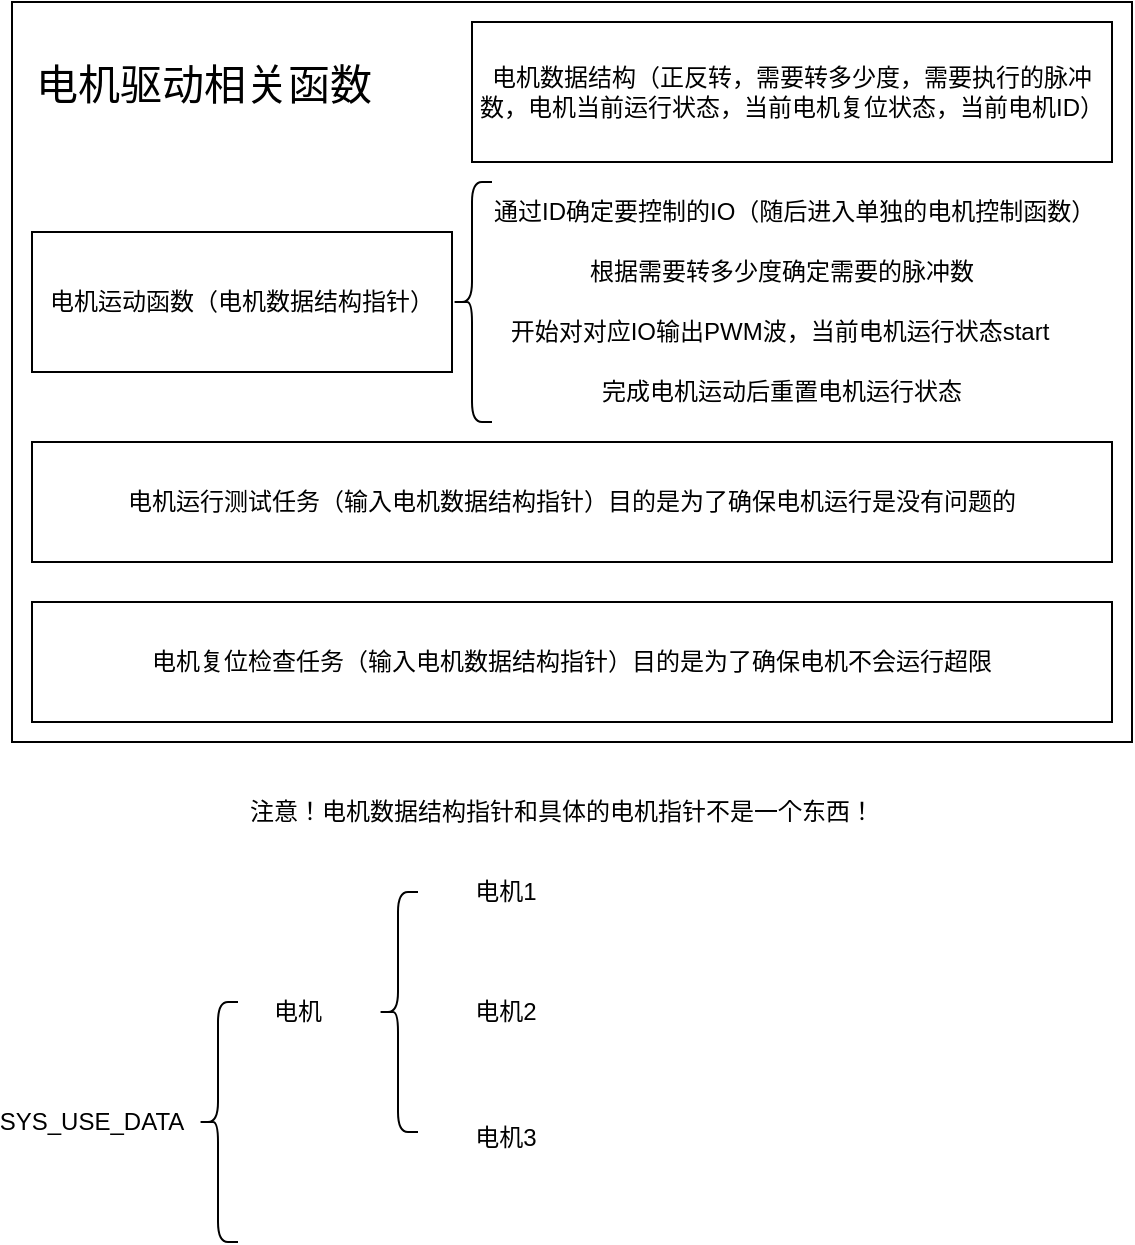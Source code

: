 <mxfile version="26.1.1">
  <diagram name="Page-1" id="3XkK2GSHAEEn3PQx2V9Q">
    <mxGraphModel dx="1221" dy="767" grid="1" gridSize="10" guides="1" tooltips="1" connect="1" arrows="1" fold="1" page="1" pageScale="1" pageWidth="827" pageHeight="1169" math="0" shadow="0">
      <root>
        <mxCell id="0" />
        <mxCell id="1" parent="0" />
        <mxCell id="NAMRMwcV_aCiUvOejlDn-3" value="" style="rounded=0;whiteSpace=wrap;html=1;" vertex="1" parent="1">
          <mxGeometry x="30" y="110" width="560" height="370" as="geometry" />
        </mxCell>
        <mxCell id="NAMRMwcV_aCiUvOejlDn-4" value="电机运动函数（电机数据结构指针）" style="rounded=0;whiteSpace=wrap;html=1;" vertex="1" parent="1">
          <mxGeometry x="40" y="225" width="210" height="70" as="geometry" />
        </mxCell>
        <mxCell id="NAMRMwcV_aCiUvOejlDn-5" value="电机数据结构（正反转，需要转多少度，需要执行的脉冲数，电机当前运行状态，当前电机复位状态，当前电机ID）" style="rounded=0;whiteSpace=wrap;html=1;" vertex="1" parent="1">
          <mxGeometry x="260" y="120" width="320" height="70" as="geometry" />
        </mxCell>
        <mxCell id="NAMRMwcV_aCiUvOejlDn-6" value="&lt;h1 style=&quot;margin-top: 0px;&quot;&gt;&lt;span style=&quot;font-weight: 400; text-align: center;&quot;&gt;&lt;font style=&quot;font-size: 21px;&quot;&gt;电机驱动相关函数&lt;/font&gt;&lt;/span&gt;&lt;/h1&gt;" style="text;html=1;whiteSpace=wrap;overflow=hidden;rounded=0;" vertex="1" parent="1">
          <mxGeometry x="40" y="130" width="180" height="120" as="geometry" />
        </mxCell>
        <mxCell id="NAMRMwcV_aCiUvOejlDn-7" value="电机运行测试任务（输入电机数据结构指针）目的是为了确保电机运行是没有问题的" style="rounded=0;whiteSpace=wrap;html=1;" vertex="1" parent="1">
          <mxGeometry x="40" y="330" width="540" height="60" as="geometry" />
        </mxCell>
        <mxCell id="NAMRMwcV_aCiUvOejlDn-8" value="电机复位检查任务（输入电机数据结构指针）目的是为了确保电机不会运行超限" style="rounded=0;whiteSpace=wrap;html=1;" vertex="1" parent="1">
          <mxGeometry x="40" y="410" width="540" height="60" as="geometry" />
        </mxCell>
        <mxCell id="NAMRMwcV_aCiUvOejlDn-9" value="" style="shape=curlyBracket;whiteSpace=wrap;html=1;rounded=1;labelPosition=left;verticalLabelPosition=middle;align=right;verticalAlign=middle;" vertex="1" parent="1">
          <mxGeometry x="250" y="200" width="20" height="120" as="geometry" />
        </mxCell>
        <mxCell id="NAMRMwcV_aCiUvOejlDn-10" value="通过ID确定要控制的IO（随后进入单独的电机控制函数）" style="text;html=1;align=center;verticalAlign=middle;whiteSpace=wrap;rounded=0;" vertex="1" parent="1">
          <mxGeometry x="270" y="200" width="300" height="30" as="geometry" />
        </mxCell>
        <mxCell id="NAMRMwcV_aCiUvOejlDn-11" value="根据需要转多少度确定需要的脉冲数" style="text;html=1;align=center;verticalAlign=middle;whiteSpace=wrap;rounded=0;" vertex="1" parent="1">
          <mxGeometry x="270" y="230" width="290" height="30" as="geometry" />
        </mxCell>
        <mxCell id="NAMRMwcV_aCiUvOejlDn-12" value="开始对对应IO输出PWM波，当前电机运行状态start" style="text;html=1;align=center;verticalAlign=middle;whiteSpace=wrap;rounded=0;" vertex="1" parent="1">
          <mxGeometry x="269" y="260" width="290" height="30" as="geometry" />
        </mxCell>
        <mxCell id="NAMRMwcV_aCiUvOejlDn-13" value="完成电机运动后重置电机运行状态" style="text;html=1;align=center;verticalAlign=middle;whiteSpace=wrap;rounded=0;" vertex="1" parent="1">
          <mxGeometry x="280" y="290" width="270" height="30" as="geometry" />
        </mxCell>
        <mxCell id="NAMRMwcV_aCiUvOejlDn-14" value="" style="shape=curlyBracket;whiteSpace=wrap;html=1;rounded=1;labelPosition=left;verticalLabelPosition=middle;align=right;verticalAlign=middle;" vertex="1" parent="1">
          <mxGeometry x="123" y="610" width="20" height="120" as="geometry" />
        </mxCell>
        <mxCell id="NAMRMwcV_aCiUvOejlDn-17" value="电机" style="text;html=1;align=center;verticalAlign=middle;whiteSpace=wrap;rounded=0;" vertex="1" parent="1">
          <mxGeometry x="143" y="600" width="60" height="30" as="geometry" />
        </mxCell>
        <mxCell id="NAMRMwcV_aCiUvOejlDn-18" value="" style="shape=curlyBracket;whiteSpace=wrap;html=1;rounded=1;labelPosition=left;verticalLabelPosition=middle;align=right;verticalAlign=middle;" vertex="1" parent="1">
          <mxGeometry x="213" y="555" width="20" height="120" as="geometry" />
        </mxCell>
        <mxCell id="NAMRMwcV_aCiUvOejlDn-19" value="电机1" style="text;html=1;align=center;verticalAlign=middle;whiteSpace=wrap;rounded=0;" vertex="1" parent="1">
          <mxGeometry x="247" y="540" width="60" height="30" as="geometry" />
        </mxCell>
        <mxCell id="NAMRMwcV_aCiUvOejlDn-20" value="电机2" style="text;html=1;align=center;verticalAlign=middle;whiteSpace=wrap;rounded=0;" vertex="1" parent="1">
          <mxGeometry x="247" y="600" width="60" height="30" as="geometry" />
        </mxCell>
        <mxCell id="NAMRMwcV_aCiUvOejlDn-21" value="电机3" style="text;html=1;align=center;verticalAlign=middle;whiteSpace=wrap;rounded=0;" vertex="1" parent="1">
          <mxGeometry x="247" y="662.5" width="60" height="30" as="geometry" />
        </mxCell>
        <mxCell id="NAMRMwcV_aCiUvOejlDn-27" value="SYS_USE_DATA" style="text;html=1;align=center;verticalAlign=middle;whiteSpace=wrap;rounded=0;" vertex="1" parent="1">
          <mxGeometry x="40" y="655" width="60" height="30" as="geometry" />
        </mxCell>
        <mxCell id="NAMRMwcV_aCiUvOejlDn-28" value="注意！电机数据结构指针和具体的电机指针不是一个东西！" style="text;html=1;align=center;verticalAlign=middle;whiteSpace=wrap;rounded=0;" vertex="1" parent="1">
          <mxGeometry x="30" y="500" width="550" height="30" as="geometry" />
        </mxCell>
      </root>
    </mxGraphModel>
  </diagram>
</mxfile>
